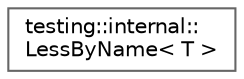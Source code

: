 digraph "Graphical Class Hierarchy"
{
 // LATEX_PDF_SIZE
  bgcolor="transparent";
  edge [fontname=Helvetica,fontsize=10,labelfontname=Helvetica,labelfontsize=10];
  node [fontname=Helvetica,fontsize=10,shape=box,height=0.2,width=0.4];
  rankdir="LR";
  Node0 [id="Node000000",label="testing::internal::\lLessByName\< T \>",height=0.2,width=0.4,color="grey40", fillcolor="white", style="filled",URL="$structtesting_1_1internal_1_1LessByName.html",tooltip=" "];
}
